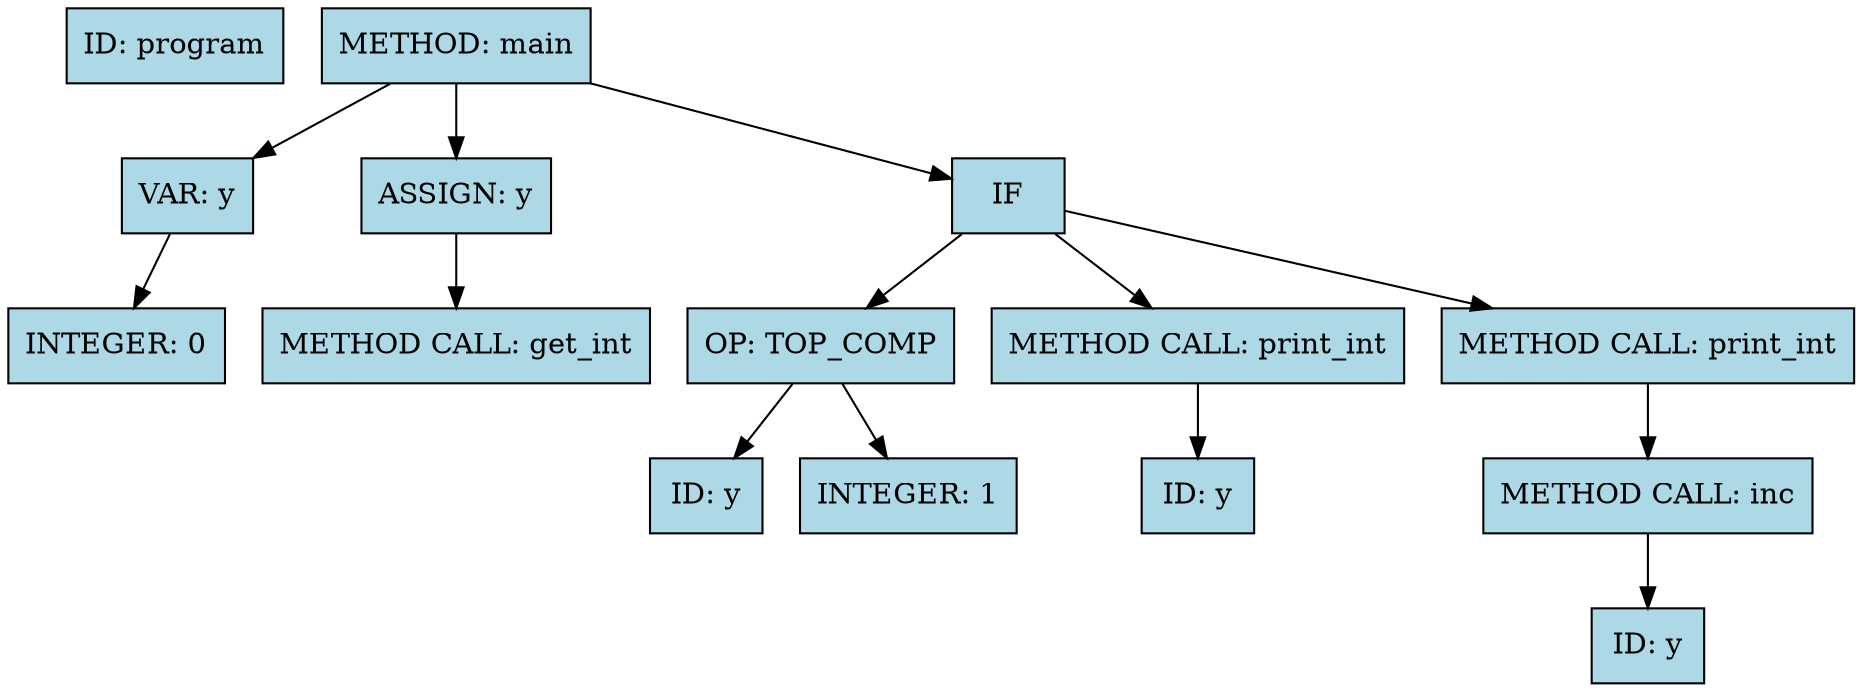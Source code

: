 digraph AST {
  rankdir=TB;
  node [shape=box, style=filled, fillcolor=lightblue];
  "n0" [label="ID: program"];
  "n1" [label="METHOD: main"];
  "n2" [label="VAR: y"];
  "n1" -> "n2";
  "n3" [label="INTEGER: 0"];
  "n2" -> "n3";
  "n4" [label="ASSIGN: y"];
  "n1" -> "n4";
  "n5" [label="METHOD CALL: get_int"];
  "n4" -> "n5";
  "n6" [label="IF"];
  "n1" -> "n6";
  "n7" [label="OP: TOP_COMP"];
  "n6" -> "n7";
  "n8" [label="ID: y"];
  "n7" -> "n8";
  "n9" [label="INTEGER: 1"];
  "n7" -> "n9";
  "n10" [label="METHOD CALL: print_int"];
  "n6" -> "n10";
  "n11" [label="ID: y"];
  "n10" -> "n11";
  "n12" [label="METHOD CALL: print_int"];
  "n6" -> "n12";
  "n13" [label="METHOD CALL: inc"];
  "n12" -> "n13";
  "n14" [label="ID: y"];
  "n13" -> "n14";
}

